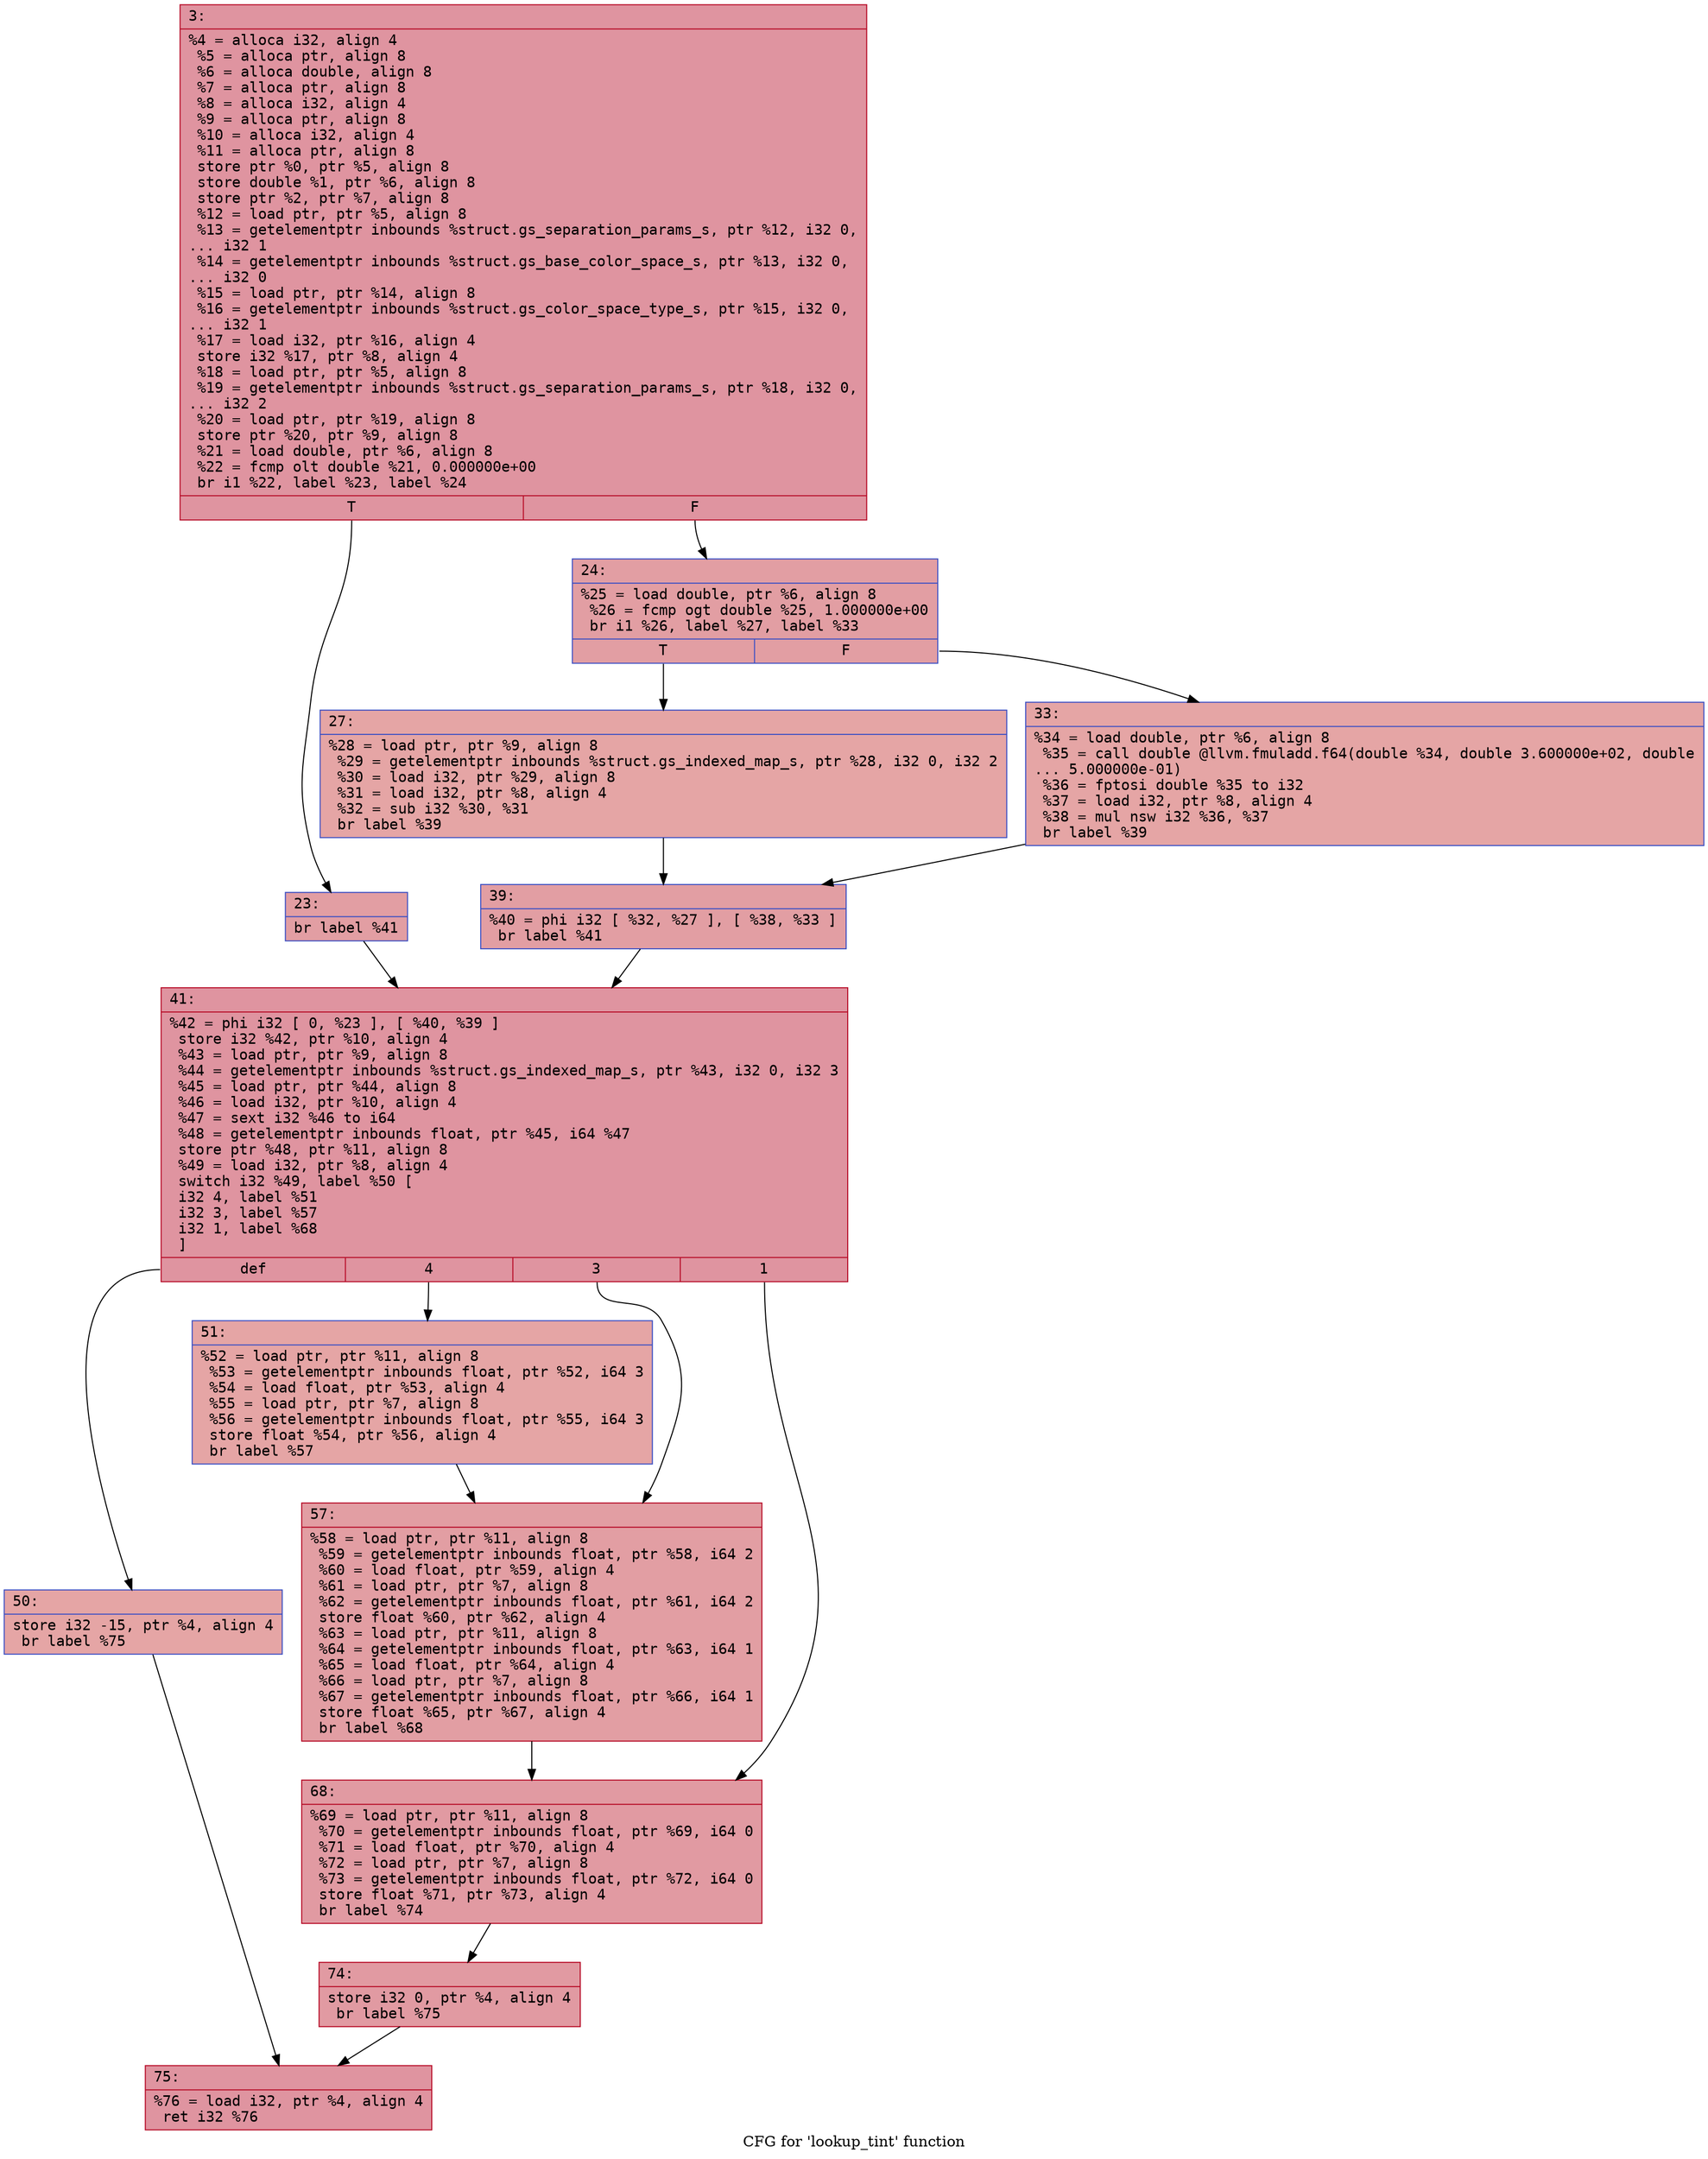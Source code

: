 digraph "CFG for 'lookup_tint' function" {
	label="CFG for 'lookup_tint' function";

	Node0x60000071ee90 [shape=record,color="#b70d28ff", style=filled, fillcolor="#b70d2870" fontname="Courier",label="{3:\l|  %4 = alloca i32, align 4\l  %5 = alloca ptr, align 8\l  %6 = alloca double, align 8\l  %7 = alloca ptr, align 8\l  %8 = alloca i32, align 4\l  %9 = alloca ptr, align 8\l  %10 = alloca i32, align 4\l  %11 = alloca ptr, align 8\l  store ptr %0, ptr %5, align 8\l  store double %1, ptr %6, align 8\l  store ptr %2, ptr %7, align 8\l  %12 = load ptr, ptr %5, align 8\l  %13 = getelementptr inbounds %struct.gs_separation_params_s, ptr %12, i32 0,\l... i32 1\l  %14 = getelementptr inbounds %struct.gs_base_color_space_s, ptr %13, i32 0,\l... i32 0\l  %15 = load ptr, ptr %14, align 8\l  %16 = getelementptr inbounds %struct.gs_color_space_type_s, ptr %15, i32 0,\l... i32 1\l  %17 = load i32, ptr %16, align 4\l  store i32 %17, ptr %8, align 4\l  %18 = load ptr, ptr %5, align 8\l  %19 = getelementptr inbounds %struct.gs_separation_params_s, ptr %18, i32 0,\l... i32 2\l  %20 = load ptr, ptr %19, align 8\l  store ptr %20, ptr %9, align 8\l  %21 = load double, ptr %6, align 8\l  %22 = fcmp olt double %21, 0.000000e+00\l  br i1 %22, label %23, label %24\l|{<s0>T|<s1>F}}"];
	Node0x60000071ee90:s0 -> Node0x60000071eee0[tooltip="3 -> 23\nProbability 50.00%" ];
	Node0x60000071ee90:s1 -> Node0x60000071ef30[tooltip="3 -> 24\nProbability 50.00%" ];
	Node0x60000071eee0 [shape=record,color="#3d50c3ff", style=filled, fillcolor="#be242e70" fontname="Courier",label="{23:\l|  br label %41\l}"];
	Node0x60000071eee0 -> Node0x60000071f070[tooltip="23 -> 41\nProbability 100.00%" ];
	Node0x60000071ef30 [shape=record,color="#3d50c3ff", style=filled, fillcolor="#be242e70" fontname="Courier",label="{24:\l|  %25 = load double, ptr %6, align 8\l  %26 = fcmp ogt double %25, 1.000000e+00\l  br i1 %26, label %27, label %33\l|{<s0>T|<s1>F}}"];
	Node0x60000071ef30:s0 -> Node0x60000071ef80[tooltip="24 -> 27\nProbability 50.00%" ];
	Node0x60000071ef30:s1 -> Node0x60000071efd0[tooltip="24 -> 33\nProbability 50.00%" ];
	Node0x60000071ef80 [shape=record,color="#3d50c3ff", style=filled, fillcolor="#c5333470" fontname="Courier",label="{27:\l|  %28 = load ptr, ptr %9, align 8\l  %29 = getelementptr inbounds %struct.gs_indexed_map_s, ptr %28, i32 0, i32 2\l  %30 = load i32, ptr %29, align 8\l  %31 = load i32, ptr %8, align 4\l  %32 = sub i32 %30, %31\l  br label %39\l}"];
	Node0x60000071ef80 -> Node0x60000071f020[tooltip="27 -> 39\nProbability 100.00%" ];
	Node0x60000071efd0 [shape=record,color="#3d50c3ff", style=filled, fillcolor="#c5333470" fontname="Courier",label="{33:\l|  %34 = load double, ptr %6, align 8\l  %35 = call double @llvm.fmuladd.f64(double %34, double 3.600000e+02, double\l... 5.000000e-01)\l  %36 = fptosi double %35 to i32\l  %37 = load i32, ptr %8, align 4\l  %38 = mul nsw i32 %36, %37\l  br label %39\l}"];
	Node0x60000071efd0 -> Node0x60000071f020[tooltip="33 -> 39\nProbability 100.00%" ];
	Node0x60000071f020 [shape=record,color="#3d50c3ff", style=filled, fillcolor="#be242e70" fontname="Courier",label="{39:\l|  %40 = phi i32 [ %32, %27 ], [ %38, %33 ]\l  br label %41\l}"];
	Node0x60000071f020 -> Node0x60000071f070[tooltip="39 -> 41\nProbability 100.00%" ];
	Node0x60000071f070 [shape=record,color="#b70d28ff", style=filled, fillcolor="#b70d2870" fontname="Courier",label="{41:\l|  %42 = phi i32 [ 0, %23 ], [ %40, %39 ]\l  store i32 %42, ptr %10, align 4\l  %43 = load ptr, ptr %9, align 8\l  %44 = getelementptr inbounds %struct.gs_indexed_map_s, ptr %43, i32 0, i32 3\l  %45 = load ptr, ptr %44, align 8\l  %46 = load i32, ptr %10, align 4\l  %47 = sext i32 %46 to i64\l  %48 = getelementptr inbounds float, ptr %45, i64 %47\l  store ptr %48, ptr %11, align 8\l  %49 = load i32, ptr %8, align 4\l  switch i32 %49, label %50 [\l    i32 4, label %51\l    i32 3, label %57\l    i32 1, label %68\l  ]\l|{<s0>def|<s1>4|<s2>3|<s3>1}}"];
	Node0x60000071f070:s0 -> Node0x60000071f0c0[tooltip="41 -> 50\nProbability 25.00%" ];
	Node0x60000071f070:s1 -> Node0x60000071f110[tooltip="41 -> 51\nProbability 25.00%" ];
	Node0x60000071f070:s2 -> Node0x60000071f160[tooltip="41 -> 57\nProbability 25.00%" ];
	Node0x60000071f070:s3 -> Node0x60000071f1b0[tooltip="41 -> 68\nProbability 25.00%" ];
	Node0x60000071f0c0 [shape=record,color="#3d50c3ff", style=filled, fillcolor="#c5333470" fontname="Courier",label="{50:\l|  store i32 -15, ptr %4, align 4\l  br label %75\l}"];
	Node0x60000071f0c0 -> Node0x60000071f250[tooltip="50 -> 75\nProbability 100.00%" ];
	Node0x60000071f110 [shape=record,color="#3d50c3ff", style=filled, fillcolor="#c5333470" fontname="Courier",label="{51:\l|  %52 = load ptr, ptr %11, align 8\l  %53 = getelementptr inbounds float, ptr %52, i64 3\l  %54 = load float, ptr %53, align 4\l  %55 = load ptr, ptr %7, align 8\l  %56 = getelementptr inbounds float, ptr %55, i64 3\l  store float %54, ptr %56, align 4\l  br label %57\l}"];
	Node0x60000071f110 -> Node0x60000071f160[tooltip="51 -> 57\nProbability 100.00%" ];
	Node0x60000071f160 [shape=record,color="#b70d28ff", style=filled, fillcolor="#be242e70" fontname="Courier",label="{57:\l|  %58 = load ptr, ptr %11, align 8\l  %59 = getelementptr inbounds float, ptr %58, i64 2\l  %60 = load float, ptr %59, align 4\l  %61 = load ptr, ptr %7, align 8\l  %62 = getelementptr inbounds float, ptr %61, i64 2\l  store float %60, ptr %62, align 4\l  %63 = load ptr, ptr %11, align 8\l  %64 = getelementptr inbounds float, ptr %63, i64 1\l  %65 = load float, ptr %64, align 4\l  %66 = load ptr, ptr %7, align 8\l  %67 = getelementptr inbounds float, ptr %66, i64 1\l  store float %65, ptr %67, align 4\l  br label %68\l}"];
	Node0x60000071f160 -> Node0x60000071f1b0[tooltip="57 -> 68\nProbability 100.00%" ];
	Node0x60000071f1b0 [shape=record,color="#b70d28ff", style=filled, fillcolor="#bb1b2c70" fontname="Courier",label="{68:\l|  %69 = load ptr, ptr %11, align 8\l  %70 = getelementptr inbounds float, ptr %69, i64 0\l  %71 = load float, ptr %70, align 4\l  %72 = load ptr, ptr %7, align 8\l  %73 = getelementptr inbounds float, ptr %72, i64 0\l  store float %71, ptr %73, align 4\l  br label %74\l}"];
	Node0x60000071f1b0 -> Node0x60000071f200[tooltip="68 -> 74\nProbability 100.00%" ];
	Node0x60000071f200 [shape=record,color="#b70d28ff", style=filled, fillcolor="#bb1b2c70" fontname="Courier",label="{74:\l|  store i32 0, ptr %4, align 4\l  br label %75\l}"];
	Node0x60000071f200 -> Node0x60000071f250[tooltip="74 -> 75\nProbability 100.00%" ];
	Node0x60000071f250 [shape=record,color="#b70d28ff", style=filled, fillcolor="#b70d2870" fontname="Courier",label="{75:\l|  %76 = load i32, ptr %4, align 4\l  ret i32 %76\l}"];
}
